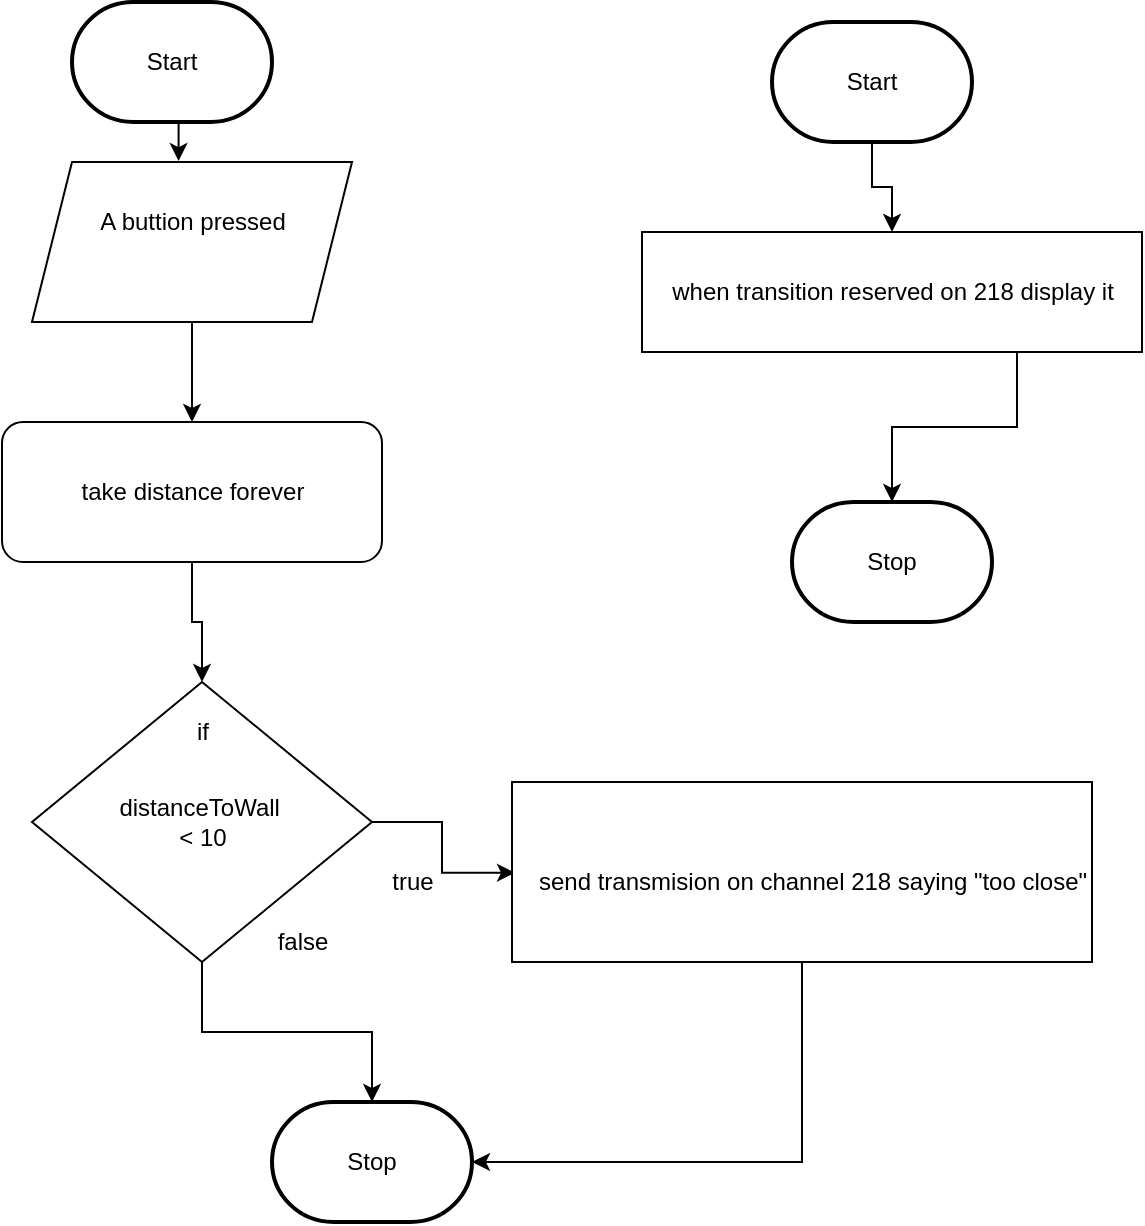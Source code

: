 <mxfile>
    <diagram id="HIP3nbAZw_EuaXWnEj3U" name="Page-1">
        <mxGraphModel dx="655" dy="295" grid="1" gridSize="10" guides="1" tooltips="1" connect="1" arrows="1" fold="1" page="1" pageScale="1" pageWidth="850" pageHeight="1100" math="0" shadow="0">
            <root>
                <mxCell id="0"/>
                <mxCell id="1" parent="0"/>
                <mxCell id="10" style="edgeStyle=orthogonalEdgeStyle;rounded=0;html=1;exitX=0.5;exitY=1;exitDx=0;exitDy=0;exitPerimeter=0;entryX=0.458;entryY=-0.006;entryDx=0;entryDy=0;entryPerimeter=0;" edge="1" parent="1" source="2" target="5">
                    <mxGeometry relative="1" as="geometry"/>
                </mxCell>
                <mxCell id="2" value="Start" style="strokeWidth=2;html=1;shape=mxgraph.flowchart.terminator;whiteSpace=wrap;" parent="1" vertex="1">
                    <mxGeometry x="350" y="20" width="100" height="60" as="geometry"/>
                </mxCell>
                <mxCell id="3" value="Stop" style="strokeWidth=2;html=1;shape=mxgraph.flowchart.terminator;whiteSpace=wrap;" parent="1" vertex="1">
                    <mxGeometry x="450" y="570" width="100" height="60" as="geometry"/>
                </mxCell>
                <mxCell id="9" style="edgeStyle=orthogonalEdgeStyle;html=1;exitX=0.5;exitY=1;exitDx=0;exitDy=0;entryX=0.5;entryY=0;entryDx=0;entryDy=0;rounded=0;" edge="1" parent="1" source="5" target="7">
                    <mxGeometry relative="1" as="geometry"/>
                </mxCell>
                <mxCell id="5" value="" style="shape=parallelogram;perimeter=parallelogramPerimeter;whiteSpace=wrap;html=1;fixedSize=1;" vertex="1" parent="1">
                    <mxGeometry x="330" y="100" width="160" height="80" as="geometry"/>
                </mxCell>
                <mxCell id="6" value="A buttion pressed" style="text;html=1;align=center;verticalAlign=middle;resizable=0;points=[];autosize=1;strokeColor=none;fillColor=none;" vertex="1" parent="1">
                    <mxGeometry x="350" y="115" width="120" height="30" as="geometry"/>
                </mxCell>
                <mxCell id="15" style="edgeStyle=orthogonalEdgeStyle;rounded=0;html=1;exitX=0.5;exitY=1;exitDx=0;exitDy=0;entryX=0.5;entryY=0;entryDx=0;entryDy=0;" edge="1" parent="1" source="7" target="11">
                    <mxGeometry relative="1" as="geometry"/>
                </mxCell>
                <mxCell id="7" value="" style="rounded=1;whiteSpace=wrap;html=1;" vertex="1" parent="1">
                    <mxGeometry x="315" y="230" width="190" height="70" as="geometry"/>
                </mxCell>
                <mxCell id="8" value="take distance forever" style="text;html=1;align=center;verticalAlign=middle;resizable=0;points=[];autosize=1;strokeColor=none;fillColor=none;" vertex="1" parent="1">
                    <mxGeometry x="340" y="250" width="140" height="30" as="geometry"/>
                </mxCell>
                <mxCell id="21" style="edgeStyle=orthogonalEdgeStyle;rounded=0;html=1;exitX=1;exitY=0.5;exitDx=0;exitDy=0;entryX=0.005;entryY=0.346;entryDx=0;entryDy=0;entryPerimeter=0;" edge="1" parent="1" source="11" target="19">
                    <mxGeometry relative="1" as="geometry"/>
                </mxCell>
                <mxCell id="24" style="edgeStyle=orthogonalEdgeStyle;rounded=0;html=1;exitX=0.5;exitY=1;exitDx=0;exitDy=0;" edge="1" parent="1" source="11" target="3">
                    <mxGeometry relative="1" as="geometry"/>
                </mxCell>
                <mxCell id="11" value="" style="rhombus;whiteSpace=wrap;html=1;" vertex="1" parent="1">
                    <mxGeometry x="330" y="360" width="170" height="140" as="geometry"/>
                </mxCell>
                <mxCell id="12" value="if" style="text;html=1;align=center;verticalAlign=middle;resizable=0;points=[];autosize=1;strokeColor=none;fillColor=none;" vertex="1" parent="1">
                    <mxGeometry x="400" y="370" width="30" height="30" as="geometry"/>
                </mxCell>
                <mxCell id="14" value="distanceToWall&amp;nbsp;&lt;br&gt;&amp;lt; 10" style="text;html=1;align=center;verticalAlign=middle;resizable=0;points=[];autosize=1;strokeColor=none;fillColor=none;" vertex="1" parent="1">
                    <mxGeometry x="360" y="410" width="110" height="40" as="geometry"/>
                </mxCell>
                <mxCell id="16" value="true" style="text;html=1;align=center;verticalAlign=middle;resizable=0;points=[];autosize=1;strokeColor=none;fillColor=none;" vertex="1" parent="1">
                    <mxGeometry x="500" y="445" width="40" height="30" as="geometry"/>
                </mxCell>
                <mxCell id="17" value="false" style="text;html=1;align=center;verticalAlign=middle;resizable=0;points=[];autosize=1;strokeColor=none;fillColor=none;" vertex="1" parent="1">
                    <mxGeometry x="440" y="475" width="50" height="30" as="geometry"/>
                </mxCell>
                <mxCell id="23" style="edgeStyle=orthogonalEdgeStyle;rounded=0;html=1;exitX=0.5;exitY=1;exitDx=0;exitDy=0;entryX=1;entryY=0.5;entryDx=0;entryDy=0;entryPerimeter=0;" edge="1" parent="1" source="20" target="3">
                    <mxGeometry relative="1" as="geometry"/>
                </mxCell>
                <mxCell id="20" value="" style="whiteSpace=wrap;html=1;" vertex="1" parent="1">
                    <mxGeometry x="570" y="410" width="290" height="90" as="geometry"/>
                </mxCell>
                <mxCell id="19" value="send transmision on channel 218 saying &quot;too close&quot;" style="text;html=1;align=center;verticalAlign=middle;resizable=0;points=[];autosize=1;strokeColor=none;fillColor=none;" vertex="1" parent="1">
                    <mxGeometry x="570" y="445" width="300" height="30" as="geometry"/>
                </mxCell>
                <mxCell id="29" style="edgeStyle=orthogonalEdgeStyle;rounded=0;html=1;exitX=0.5;exitY=1;exitDx=0;exitDy=0;exitPerimeter=0;entryX=0.5;entryY=0;entryDx=0;entryDy=0;" edge="1" parent="1" source="25" target="27">
                    <mxGeometry relative="1" as="geometry"/>
                </mxCell>
                <mxCell id="25" value="Start" style="strokeWidth=2;html=1;shape=mxgraph.flowchart.terminator;whiteSpace=wrap;" vertex="1" parent="1">
                    <mxGeometry x="700" y="30" width="100" height="60" as="geometry"/>
                </mxCell>
                <mxCell id="30" style="edgeStyle=orthogonalEdgeStyle;rounded=0;html=1;exitX=0.75;exitY=1;exitDx=0;exitDy=0;entryX=0.5;entryY=0;entryDx=0;entryDy=0;entryPerimeter=0;" edge="1" parent="1" source="27" target="28">
                    <mxGeometry relative="1" as="geometry"/>
                </mxCell>
                <mxCell id="27" value="" style="whiteSpace=wrap;html=1;" vertex="1" parent="1">
                    <mxGeometry x="635" y="135" width="250" height="60" as="geometry"/>
                </mxCell>
                <mxCell id="26" value="when transition reserved on 218 display it" style="text;html=1;align=center;verticalAlign=middle;resizable=0;points=[];autosize=1;strokeColor=none;fillColor=none;" vertex="1" parent="1">
                    <mxGeometry x="635" y="150" width="250" height="30" as="geometry"/>
                </mxCell>
                <mxCell id="28" value="Stop" style="strokeWidth=2;html=1;shape=mxgraph.flowchart.terminator;whiteSpace=wrap;" vertex="1" parent="1">
                    <mxGeometry x="710" y="270" width="100" height="60" as="geometry"/>
                </mxCell>
            </root>
        </mxGraphModel>
    </diagram>
</mxfile>